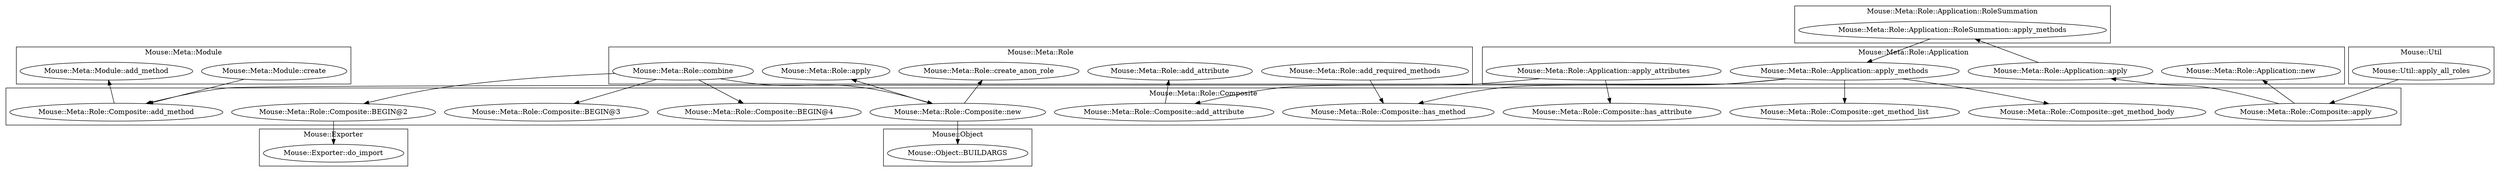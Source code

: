 digraph {
graph [overlap=false]
subgraph cluster_Mouse_Exporter {
	label="Mouse::Exporter";
	"Mouse::Exporter::do_import";
}
subgraph cluster_Mouse_Meta_Module {
	label="Mouse::Meta::Module";
	"Mouse::Meta::Module::create";
	"Mouse::Meta::Module::add_method";
}
subgraph cluster_Mouse_Meta_Role {
	label="Mouse::Meta::Role";
	"Mouse::Meta::Role::add_required_methods";
	"Mouse::Meta::Role::create_anon_role";
	"Mouse::Meta::Role::combine";
	"Mouse::Meta::Role::add_attribute";
	"Mouse::Meta::Role::apply";
}
subgraph cluster_Mouse_Meta_Role_Composite {
	label="Mouse::Meta::Role::Composite";
	"Mouse::Meta::Role::Composite::BEGIN@2";
	"Mouse::Meta::Role::Composite::get_method_body";
	"Mouse::Meta::Role::Composite::add_attribute";
	"Mouse::Meta::Role::Composite::BEGIN@3";
	"Mouse::Meta::Role::Composite::add_method";
	"Mouse::Meta::Role::Composite::get_method_list";
	"Mouse::Meta::Role::Composite::apply";
	"Mouse::Meta::Role::Composite::BEGIN@4";
	"Mouse::Meta::Role::Composite::has_attribute";
	"Mouse::Meta::Role::Composite::has_method";
	"Mouse::Meta::Role::Composite::new";
}
subgraph cluster_Mouse_Meta_Role_Application_RoleSummation {
	label="Mouse::Meta::Role::Application::RoleSummation";
	"Mouse::Meta::Role::Application::RoleSummation::apply_methods";
}
subgraph cluster_Mouse_Object {
	label="Mouse::Object";
	"Mouse::Object::BUILDARGS";
}
subgraph cluster_Mouse_Util {
	label="Mouse::Util";
	"Mouse::Util::apply_all_roles";
}
subgraph cluster_Mouse_Meta_Role_Application {
	label="Mouse::Meta::Role::Application";
	"Mouse::Meta::Role::Application::new";
	"Mouse::Meta::Role::Application::apply";
	"Mouse::Meta::Role::Application::apply_methods";
	"Mouse::Meta::Role::Application::apply_attributes";
}
"Mouse::Meta::Role::combine" -> "Mouse::Meta::Role::Composite::new";
"Mouse::Meta::Role::Composite::add_method" -> "Mouse::Meta::Module::add_method";
"Mouse::Meta::Role::combine" -> "Mouse::Meta::Role::Composite::BEGIN@3";
"Mouse::Meta::Role::Application::apply_methods" -> "Mouse::Meta::Role::Composite::get_method_body";
"Mouse::Meta::Role::Application::RoleSummation::apply_methods" -> "Mouse::Meta::Role::Application::apply_methods";
"Mouse::Meta::Role::Composite::new" -> "Mouse::Meta::Role::create_anon_role";
"Mouse::Meta::Role::Composite::BEGIN@2" -> "Mouse::Exporter::do_import";
"Mouse::Meta::Role::Composite::new" -> "Mouse::Object::BUILDARGS";
"Mouse::Meta::Role::Application::apply_methods" -> "Mouse::Meta::Role::Composite::get_method_list";
"Mouse::Meta::Role::Composite::add_attribute" -> "Mouse::Meta::Role::add_attribute";
"Mouse::Meta::Module::create" -> "Mouse::Meta::Role::Composite::add_method";
"Mouse::Meta::Role::Application::apply_methods" -> "Mouse::Meta::Role::Composite::add_method";
"Mouse::Util::apply_all_roles" -> "Mouse::Meta::Role::Composite::apply";
"Mouse::Meta::Role::combine" -> "Mouse::Meta::Role::Composite::BEGIN@2";
"Mouse::Meta::Role::Composite::apply" -> "Mouse::Meta::Role::Application::apply";
"Mouse::Meta::Role::Application::apply_attributes" -> "Mouse::Meta::Role::Composite::add_attribute";
"Mouse::Meta::Role::combine" -> "Mouse::Meta::Role::Composite::BEGIN@4";
"Mouse::Meta::Role::add_required_methods" -> "Mouse::Meta::Role::Composite::has_method";
"Mouse::Meta::Role::Application::apply_methods" -> "Mouse::Meta::Role::Composite::has_method";
"Mouse::Meta::Role::Application::apply" -> "Mouse::Meta::Role::Application::RoleSummation::apply_methods";
"Mouse::Meta::Role::Application::apply_attributes" -> "Mouse::Meta::Role::Composite::has_attribute";
"Mouse::Meta::Role::Composite::apply" -> "Mouse::Meta::Role::Application::new";
"Mouse::Meta::Role::Composite::new" -> "Mouse::Meta::Role::apply";
}
